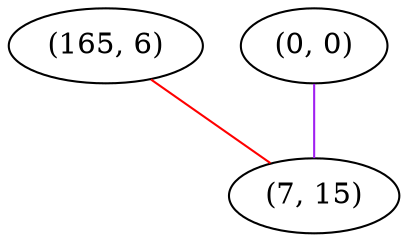 graph "" {
"(165, 6)";
"(0, 0)";
"(7, 15)";
"(165, 6)" -- "(7, 15)"  [color=red, key=0, weight=1];
"(0, 0)" -- "(7, 15)"  [color=purple, key=0, weight=4];
}
